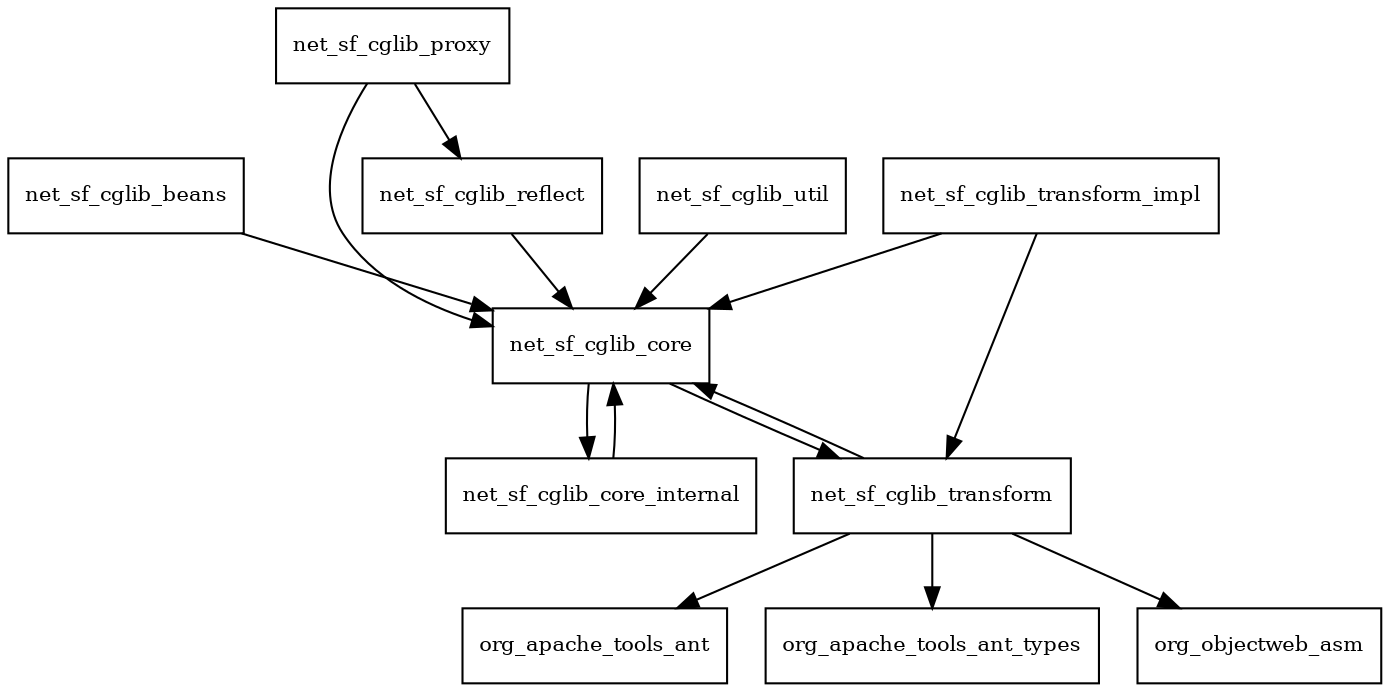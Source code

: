 digraph cglib_3_2_6_package_dependencies {
  node [shape = box, fontsize=10.0];
  net_sf_cglib_beans -> net_sf_cglib_core;
  net_sf_cglib_core -> net_sf_cglib_core_internal;
  net_sf_cglib_core -> net_sf_cglib_transform;
  net_sf_cglib_core_internal -> net_sf_cglib_core;
  net_sf_cglib_proxy -> net_sf_cglib_core;
  net_sf_cglib_proxy -> net_sf_cglib_reflect;
  net_sf_cglib_reflect -> net_sf_cglib_core;
  net_sf_cglib_transform -> net_sf_cglib_core;
  net_sf_cglib_transform -> org_apache_tools_ant;
  net_sf_cglib_transform -> org_apache_tools_ant_types;
  net_sf_cglib_transform -> org_objectweb_asm;
  net_sf_cglib_transform_impl -> net_sf_cglib_core;
  net_sf_cglib_transform_impl -> net_sf_cglib_transform;
  net_sf_cglib_util -> net_sf_cglib_core;
}
